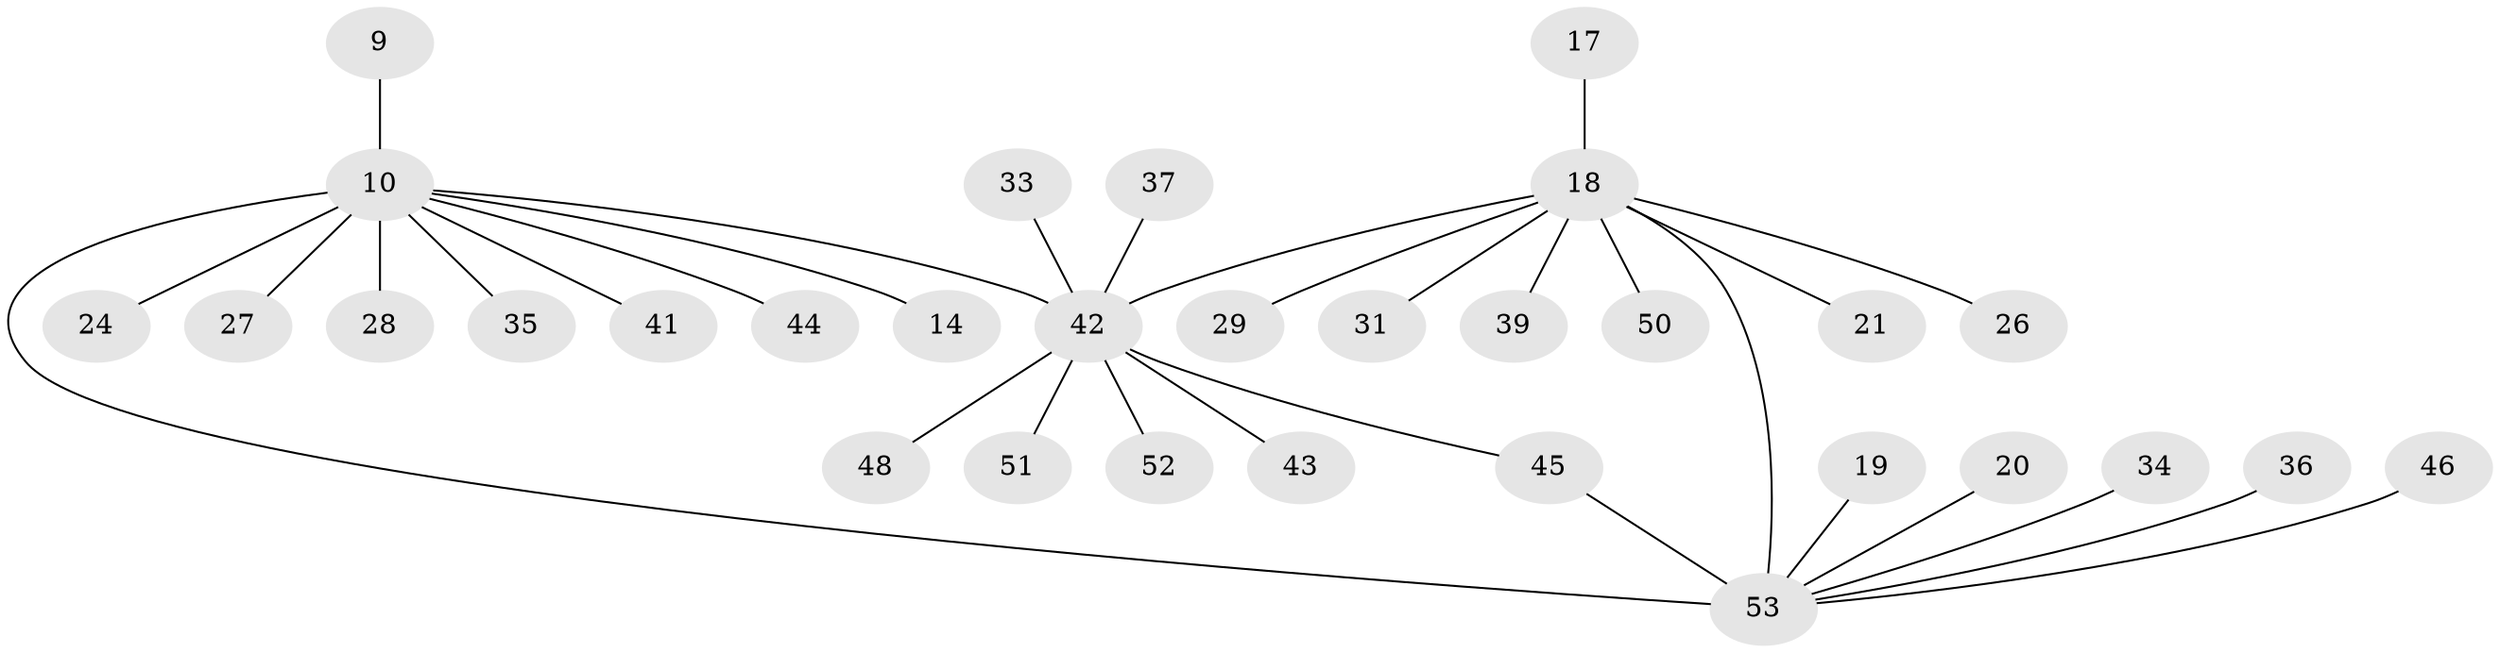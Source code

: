 // original degree distribution, {7: 0.03773584905660377, 5: 0.05660377358490566, 2: 0.2641509433962264, 10: 0.018867924528301886, 11: 0.018867924528301886, 1: 0.5094339622641509, 6: 0.018867924528301886, 3: 0.05660377358490566, 4: 0.018867924528301886}
// Generated by graph-tools (version 1.1) at 2025/51/03/04/25 21:51:47]
// undirected, 31 vertices, 32 edges
graph export_dot {
graph [start="1"]
  node [color=gray90,style=filled];
  9;
  10 [super="+6"];
  14;
  17;
  18 [super="+1+8"];
  19;
  20;
  21;
  24;
  26;
  27;
  28;
  29;
  31;
  33;
  34 [super="+5"];
  35;
  36 [super="+7"];
  37;
  39 [super="+12+38"];
  41;
  42 [super="+13+15"];
  43 [super="+23"];
  44;
  45;
  46;
  48;
  50;
  51;
  52;
  53 [super="+49+47"];
  9 -- 10;
  10 -- 14;
  10 -- 27;
  10 -- 28;
  10 -- 35;
  10 -- 41;
  10 -- 44;
  10 -- 42;
  10 -- 24;
  10 -- 53 [weight=3];
  17 -- 18;
  18 -- 29;
  18 -- 26;
  18 -- 42 [weight=2];
  18 -- 50;
  18 -- 21;
  18 -- 31;
  18 -- 39 [weight=2];
  18 -- 53 [weight=3];
  19 -- 53;
  20 -- 53;
  33 -- 42;
  34 -- 53;
  36 -- 53;
  37 -- 42;
  42 -- 48;
  42 -- 52;
  42 -- 51;
  42 -- 45;
  42 -- 43;
  45 -- 53;
  46 -- 53;
}
